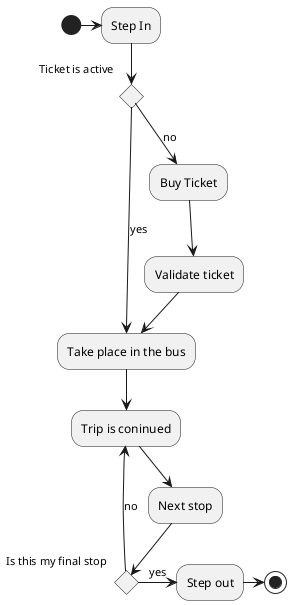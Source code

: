 @startuml

(*) -> "Step In"
--> if "Ticket is active" then 
--> [yes] "Take place in the bus" as sitdown
else 
--> [no] "Buy Ticket"
--> "Validate ticket"
--> sitdown
' więcej niż 2 wyjścia z węzła decyzyjnego
' else 
' --> [long term type] "check status"
' --> sitdown

endif
--> "Trip is coninued" as drive 
--> "Next stop"
--> if "Is this my final stop" then
--> [no] drive
else 
-right--> [yes] "Step out"
-right-> (*)
endif 





@enduml